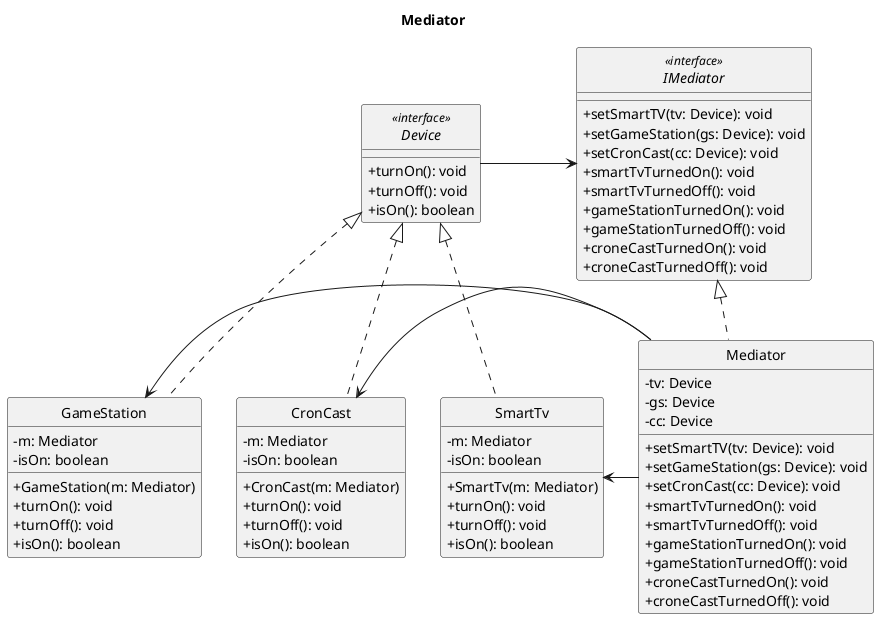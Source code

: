 ' PlantUML: tool per la generazione di UML (.png) in modo testuale
' supporta diversi diagrammi UML 
' (es. diagramma delle classi, di sequenza...)
' esempio file class_diagram.puml per generare UML a destra
' download (jar): http://plantuml.com/download
' documentazione: http://plantuml.com/class-diagram
' estensione per VS Code (PlantUML): https://marketplace.visualstudio.com/items?itemName=jebbs.plantuml
' (premi ALT-D per aprire la preview in VS Code)

@startuml Mediator

' START STYLE
skinparam {
	'monochrome true
	'shadowing false
	'classBackgroundColor white
	'noteBackgroundColor white
	classAttributeIconSize 0
	'linetype polyline
	'linetype ortho
}
hide circle
' END STYLE

title Mediator

interface IMediator << interface >>{
    + setSmartTV(tv: Device): void
    + setGameStation(gs: Device): void
    + setCronCast(cc: Device): void
    + smartTvTurnedOn(): void
    + smartTvTurnedOff(): void
    + gameStationTurnedOn(): void
    + gameStationTurnedOff(): void
    + croneCastTurnedOn(): void
    + croneCastTurnedOff(): void
}

interface Device << interface >> {
    + turnOn(): void
    + turnOff(): void
    + isOn(): boolean
}

class CronCast {
    - m: Mediator
    - isOn: boolean
    + CronCast(m: Mediator)
    + turnOn(): void
    + turnOff(): void
    + isOn(): boolean
}

class SmartTv {
    - m: Mediator
    - isOn: boolean
    + SmartTv(m: Mediator)
    + turnOn(): void
    + turnOff(): void
    + isOn(): boolean
}

class GameStation {
    - m: Mediator
    - isOn: boolean
    + GameStation(m: Mediator)
    + turnOn(): void
    + turnOff(): void
    + isOn(): boolean
}

class Mediator {
    - tv: Device
    - gs: Device
    - cc: Device
    + setSmartTV(tv: Device): void
    + setGameStation(gs: Device): void
    + setCronCast(cc: Device): void
    + smartTvTurnedOn(): void
    + smartTvTurnedOff(): void
    + gameStationTurnedOn(): void
    + gameStationTurnedOff(): void
    + croneCastTurnedOn(): void
    + croneCastTurnedOff(): void
}

' definisco le relazioni
Mediator .up.|> IMediator
Device -right-> IMediator
Device <|.down. SmartTv
Device <|.down. CronCast
Device <|.down. GameStation
Mediator -left-> SmartTv
Mediator -left-> CronCast
Mediator -left-> GameStation
@enduml